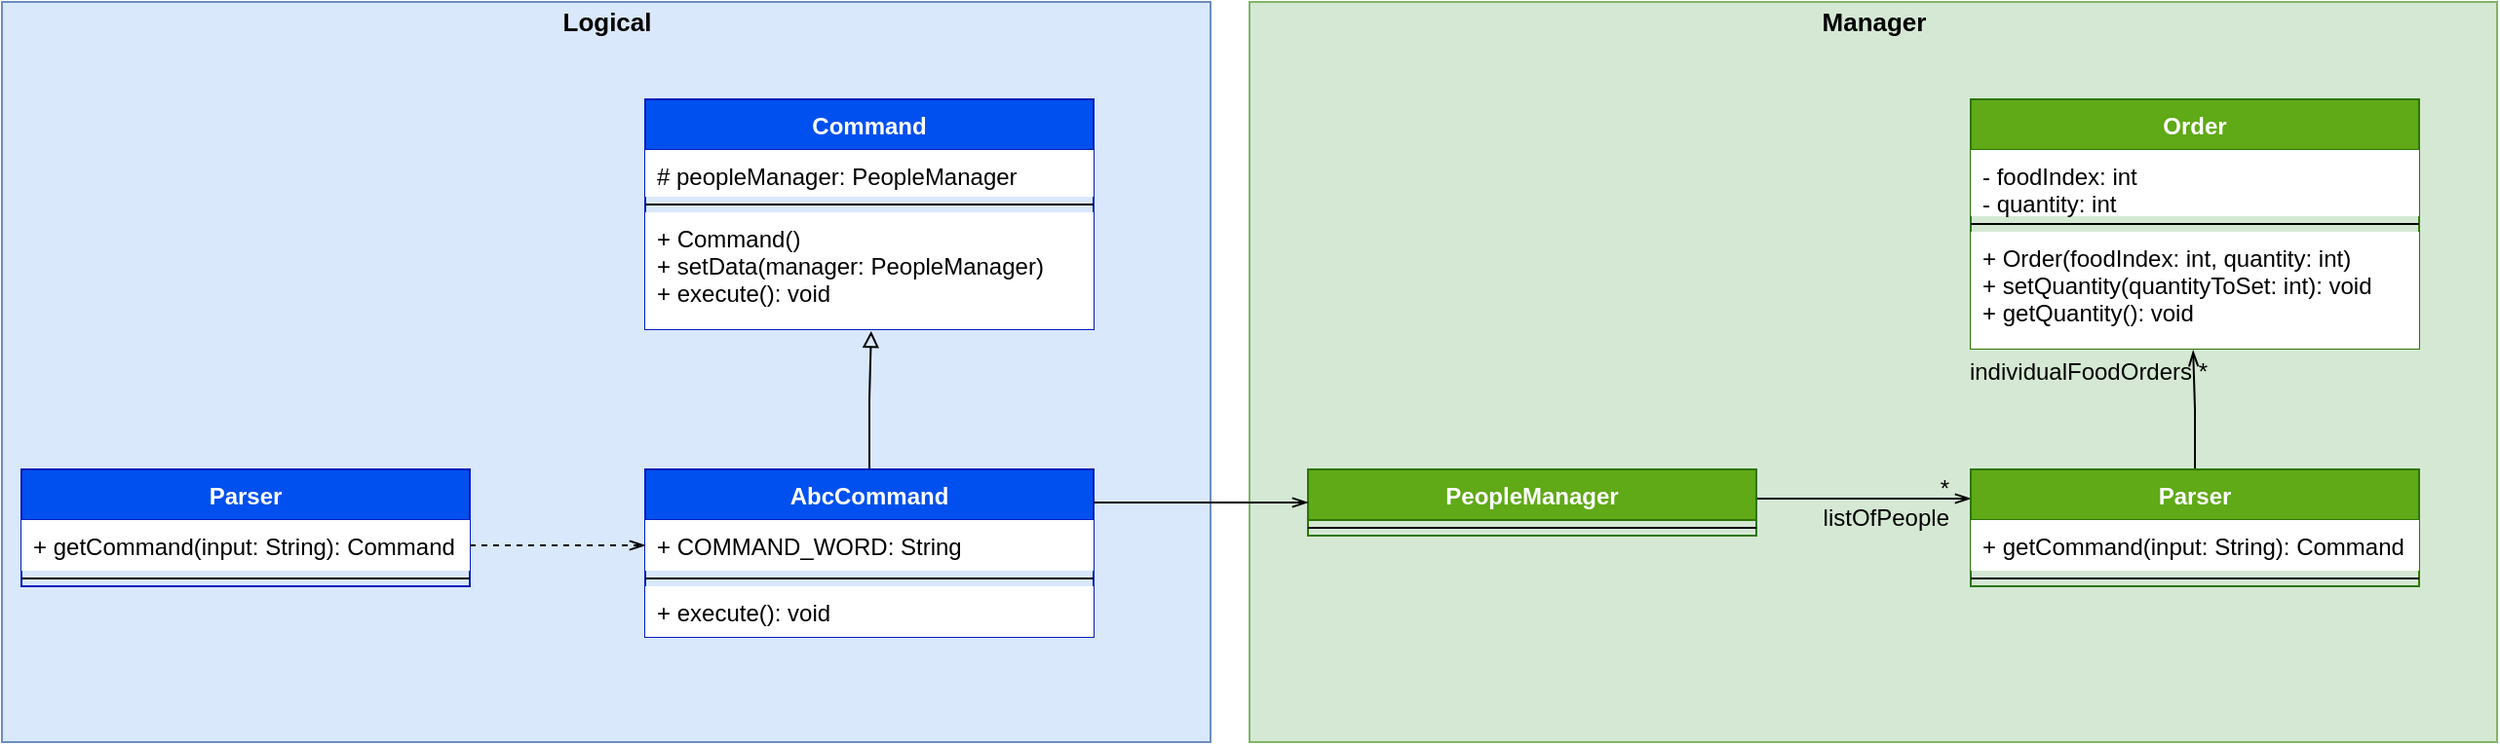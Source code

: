 <mxfile version="15.5.7" type="github">
  <diagram id="C5RBs43oDa-KdzZeNtuy" name="Page-1">
    <mxGraphModel dx="2066" dy="1048" grid="1" gridSize="10" guides="1" tooltips="1" connect="1" arrows="1" fold="1" page="1" pageScale="1" pageWidth="827" pageHeight="1169" math="0" shadow="0">
      <root>
        <mxCell id="WIyWlLk6GJQsqaUBKTNV-0" />
        <mxCell id="WIyWlLk6GJQsqaUBKTNV-1" parent="WIyWlLk6GJQsqaUBKTNV-0" />
        <mxCell id="NX4FLjmA7kqxuHR_1Kkc-30" value="" style="rounded=0;whiteSpace=wrap;html=1;fillColor=#d5e8d4;align=right;strokeColor=#82b366;" vertex="1" parent="WIyWlLk6GJQsqaUBKTNV-1">
          <mxGeometry x="660" y="70" width="640" height="380" as="geometry" />
        </mxCell>
        <mxCell id="NX4FLjmA7kqxuHR_1Kkc-29" value="" style="rounded=0;whiteSpace=wrap;html=1;align=right;fillColor=#dae8fc;strokeColor=#6c8ebf;" vertex="1" parent="WIyWlLk6GJQsqaUBKTNV-1">
          <mxGeometry x="20" y="70" width="620" height="380" as="geometry" />
        </mxCell>
        <mxCell id="NX4FLjmA7kqxuHR_1Kkc-13" style="edgeStyle=orthogonalEdgeStyle;rounded=0;orthogonalLoop=1;jettySize=auto;html=1;exitX=0.5;exitY=0;exitDx=0;exitDy=0;entryX=0.504;entryY=1.017;entryDx=0;entryDy=0;entryPerimeter=0;endArrow=block;endFill=0;" edge="1" parent="WIyWlLk6GJQsqaUBKTNV-1" source="NX4FLjmA7kqxuHR_1Kkc-0" target="NX4FLjmA7kqxuHR_1Kkc-11">
          <mxGeometry relative="1" as="geometry" />
        </mxCell>
        <mxCell id="NX4FLjmA7kqxuHR_1Kkc-0" value="AbcCommand" style="swimlane;fontStyle=1;align=center;verticalAlign=top;childLayout=stackLayout;horizontal=1;startSize=26;horizontalStack=0;resizeParent=1;resizeParentMax=0;resizeLast=0;collapsible=1;marginBottom=0;fillColor=#0050ef;fontColor=#ffffff;strokeColor=#001DBC;" vertex="1" parent="WIyWlLk6GJQsqaUBKTNV-1">
          <mxGeometry x="350" y="310" width="230" height="86" as="geometry" />
        </mxCell>
        <mxCell id="NX4FLjmA7kqxuHR_1Kkc-1" value="+ COMMAND_WORD: String" style="text;align=left;verticalAlign=top;spacingLeft=4;spacingRight=4;overflow=hidden;rotatable=0;points=[[0,0.5],[1,0.5]];portConstraint=eastwest;fillColor=default;" vertex="1" parent="NX4FLjmA7kqxuHR_1Kkc-0">
          <mxGeometry y="26" width="230" height="26" as="geometry" />
        </mxCell>
        <mxCell id="NX4FLjmA7kqxuHR_1Kkc-2" value="" style="line;strokeWidth=1;fillColor=none;align=left;verticalAlign=middle;spacingTop=-1;spacingLeft=3;spacingRight=3;rotatable=0;labelPosition=right;points=[];portConstraint=eastwest;" vertex="1" parent="NX4FLjmA7kqxuHR_1Kkc-0">
          <mxGeometry y="52" width="230" height="8" as="geometry" />
        </mxCell>
        <mxCell id="NX4FLjmA7kqxuHR_1Kkc-3" value="+ execute(): void" style="text;strokeColor=none;fillColor=default;align=left;verticalAlign=top;spacingLeft=4;spacingRight=4;overflow=hidden;rotatable=0;points=[[0,0.5],[1,0.5]];portConstraint=eastwest;" vertex="1" parent="NX4FLjmA7kqxuHR_1Kkc-0">
          <mxGeometry y="60" width="230" height="26" as="geometry" />
        </mxCell>
        <mxCell id="NX4FLjmA7kqxuHR_1Kkc-4" value="Parser" style="swimlane;fontStyle=1;align=center;verticalAlign=top;childLayout=stackLayout;horizontal=1;startSize=26;horizontalStack=0;resizeParent=1;resizeParentMax=0;resizeLast=0;collapsible=1;marginBottom=0;fillColor=#0050ef;fontColor=#ffffff;strokeColor=#001DBC;" vertex="1" parent="WIyWlLk6GJQsqaUBKTNV-1">
          <mxGeometry x="30" y="310" width="230" height="60" as="geometry" />
        </mxCell>
        <mxCell id="NX4FLjmA7kqxuHR_1Kkc-5" value="+ getCommand(input: String): Command" style="text;strokeColor=none;fillColor=default;align=left;verticalAlign=top;spacingLeft=4;spacingRight=4;overflow=hidden;rotatable=0;points=[[0,0.5],[1,0.5]];portConstraint=eastwest;" vertex="1" parent="NX4FLjmA7kqxuHR_1Kkc-4">
          <mxGeometry y="26" width="230" height="26" as="geometry" />
        </mxCell>
        <mxCell id="NX4FLjmA7kqxuHR_1Kkc-6" value="" style="line;strokeWidth=1;fillColor=default;align=left;verticalAlign=middle;spacingTop=-1;spacingLeft=3;spacingRight=3;rotatable=0;labelPosition=right;points=[];portConstraint=eastwest;" vertex="1" parent="NX4FLjmA7kqxuHR_1Kkc-4">
          <mxGeometry y="52" width="230" height="8" as="geometry" />
        </mxCell>
        <mxCell id="NX4FLjmA7kqxuHR_1Kkc-8" value="Command" style="swimlane;fontStyle=1;align=center;verticalAlign=top;childLayout=stackLayout;horizontal=1;startSize=26;horizontalStack=0;resizeParent=1;resizeParentMax=0;resizeLast=0;collapsible=1;marginBottom=0;fillColor=#0050ef;fontColor=#ffffff;strokeColor=#001DBC;" vertex="1" parent="WIyWlLk6GJQsqaUBKTNV-1">
          <mxGeometry x="350" y="120" width="230" height="118" as="geometry" />
        </mxCell>
        <mxCell id="NX4FLjmA7kqxuHR_1Kkc-9" value="# peopleManager: PeopleManager" style="text;align=left;verticalAlign=top;spacingLeft=4;spacingRight=4;overflow=hidden;rotatable=0;points=[[0,0.5],[1,0.5]];portConstraint=eastwest;fillColor=default;" vertex="1" parent="NX4FLjmA7kqxuHR_1Kkc-8">
          <mxGeometry y="26" width="230" height="24" as="geometry" />
        </mxCell>
        <mxCell id="NX4FLjmA7kqxuHR_1Kkc-10" value="" style="line;strokeWidth=1;align=left;verticalAlign=middle;spacingTop=-1;spacingLeft=3;spacingRight=3;rotatable=0;labelPosition=right;points=[];portConstraint=eastwest;fillColor=#000000;" vertex="1" parent="NX4FLjmA7kqxuHR_1Kkc-8">
          <mxGeometry y="50" width="230" height="8" as="geometry" />
        </mxCell>
        <mxCell id="NX4FLjmA7kqxuHR_1Kkc-11" value="+ Command()&#xa;+ setData(manager: PeopleManager)&#xa;+ execute(): void" style="text;align=left;verticalAlign=top;spacingLeft=4;spacingRight=4;overflow=hidden;rotatable=0;points=[[0,0.5],[1,0.5]];portConstraint=eastwest;fillColor=default;" vertex="1" parent="NX4FLjmA7kqxuHR_1Kkc-8">
          <mxGeometry y="58" width="230" height="60" as="geometry" />
        </mxCell>
        <mxCell id="NX4FLjmA7kqxuHR_1Kkc-12" style="edgeStyle=orthogonalEdgeStyle;rounded=0;orthogonalLoop=1;jettySize=auto;html=1;exitX=1;exitY=0.5;exitDx=0;exitDy=0;dashed=1;endArrow=openThin;endFill=0;" edge="1" parent="WIyWlLk6GJQsqaUBKTNV-1" source="NX4FLjmA7kqxuHR_1Kkc-5">
          <mxGeometry relative="1" as="geometry">
            <mxPoint x="350" y="349" as="targetPoint" />
            <Array as="points">
              <mxPoint x="346" y="349" />
            </Array>
          </mxGeometry>
        </mxCell>
        <mxCell id="NX4FLjmA7kqxuHR_1Kkc-21" style="edgeStyle=orthogonalEdgeStyle;rounded=0;orthogonalLoop=1;jettySize=auto;html=1;exitX=1;exitY=0.5;exitDx=0;exitDy=0;entryX=0;entryY=0.25;entryDx=0;entryDy=0;endArrow=openThin;endFill=0;" edge="1" parent="WIyWlLk6GJQsqaUBKTNV-1" source="NX4FLjmA7kqxuHR_1Kkc-14" target="NX4FLjmA7kqxuHR_1Kkc-18">
          <mxGeometry relative="1" as="geometry">
            <Array as="points">
              <mxPoint x="920" y="325" />
            </Array>
          </mxGeometry>
        </mxCell>
        <mxCell id="NX4FLjmA7kqxuHR_1Kkc-14" value="PeopleManager" style="swimlane;fontStyle=1;align=center;verticalAlign=top;childLayout=stackLayout;horizontal=1;startSize=26;horizontalStack=0;resizeParent=1;resizeParentMax=0;resizeLast=0;collapsible=1;marginBottom=0;fillColor=#60a917;fontColor=#ffffff;strokeColor=#2D7600;" vertex="1" parent="WIyWlLk6GJQsqaUBKTNV-1">
          <mxGeometry x="690" y="310" width="230" height="34" as="geometry" />
        </mxCell>
        <mxCell id="NX4FLjmA7kqxuHR_1Kkc-16" value="" style="line;strokeWidth=1;fillColor=none;align=left;verticalAlign=middle;spacingTop=-1;spacingLeft=3;spacingRight=3;rotatable=0;labelPosition=right;points=[];portConstraint=eastwest;" vertex="1" parent="NX4FLjmA7kqxuHR_1Kkc-14">
          <mxGeometry y="26" width="230" height="8" as="geometry" />
        </mxCell>
        <mxCell id="NX4FLjmA7kqxuHR_1Kkc-17" style="edgeStyle=orthogonalEdgeStyle;rounded=0;orthogonalLoop=1;jettySize=auto;html=1;entryX=0;entryY=0.5;entryDx=0;entryDy=0;endArrow=openThin;endFill=0;" edge="1" parent="WIyWlLk6GJQsqaUBKTNV-1" target="NX4FLjmA7kqxuHR_1Kkc-14">
          <mxGeometry relative="1" as="geometry">
            <mxPoint x="580" y="327" as="sourcePoint" />
            <Array as="points">
              <mxPoint x="580" y="327" />
            </Array>
          </mxGeometry>
        </mxCell>
        <mxCell id="NX4FLjmA7kqxuHR_1Kkc-27" style="edgeStyle=orthogonalEdgeStyle;rounded=0;orthogonalLoop=1;jettySize=auto;html=1;exitX=0.5;exitY=0;exitDx=0;exitDy=0;entryX=0.496;entryY=1.017;entryDx=0;entryDy=0;entryPerimeter=0;endArrow=openThin;endFill=0;" edge="1" parent="WIyWlLk6GJQsqaUBKTNV-1" source="NX4FLjmA7kqxuHR_1Kkc-18" target="NX4FLjmA7kqxuHR_1Kkc-26">
          <mxGeometry relative="1" as="geometry" />
        </mxCell>
        <mxCell id="NX4FLjmA7kqxuHR_1Kkc-18" value="Parser" style="swimlane;fontStyle=1;align=center;verticalAlign=top;childLayout=stackLayout;horizontal=1;startSize=26;horizontalStack=0;resizeParent=1;resizeParentMax=0;resizeLast=0;collapsible=1;marginBottom=0;fillColor=#60a917;fontColor=#ffffff;strokeColor=#2D7600;" vertex="1" parent="WIyWlLk6GJQsqaUBKTNV-1">
          <mxGeometry x="1030" y="310" width="230" height="60" as="geometry" />
        </mxCell>
        <mxCell id="NX4FLjmA7kqxuHR_1Kkc-19" value="+ getCommand(input: String): Command" style="text;strokeColor=none;fillColor=default;align=left;verticalAlign=top;spacingLeft=4;spacingRight=4;overflow=hidden;rotatable=0;points=[[0,0.5],[1,0.5]];portConstraint=eastwest;" vertex="1" parent="NX4FLjmA7kqxuHR_1Kkc-18">
          <mxGeometry y="26" width="230" height="26" as="geometry" />
        </mxCell>
        <mxCell id="NX4FLjmA7kqxuHR_1Kkc-20" value="" style="line;strokeWidth=1;fillColor=none;align=left;verticalAlign=middle;spacingTop=-1;spacingLeft=3;spacingRight=3;rotatable=0;labelPosition=right;points=[];portConstraint=eastwest;" vertex="1" parent="NX4FLjmA7kqxuHR_1Kkc-18">
          <mxGeometry y="52" width="230" height="8" as="geometry" />
        </mxCell>
        <mxCell id="NX4FLjmA7kqxuHR_1Kkc-22" value="*&lt;br&gt;listOfPeople" style="text;html=1;align=right;verticalAlign=middle;resizable=0;points=[];autosize=1;strokeColor=none;fillColor=none;" vertex="1" parent="WIyWlLk6GJQsqaUBKTNV-1">
          <mxGeometry x="940" y="312" width="80" height="30" as="geometry" />
        </mxCell>
        <mxCell id="NX4FLjmA7kqxuHR_1Kkc-23" value="Order" style="swimlane;fontStyle=1;align=center;verticalAlign=top;childLayout=stackLayout;horizontal=1;startSize=26;horizontalStack=0;resizeParent=1;resizeParentMax=0;resizeLast=0;collapsible=1;marginBottom=0;fillColor=#60a917;fontColor=#ffffff;strokeColor=#2D7600;" vertex="1" parent="WIyWlLk6GJQsqaUBKTNV-1">
          <mxGeometry x="1030" y="120" width="230" height="128" as="geometry" />
        </mxCell>
        <mxCell id="NX4FLjmA7kqxuHR_1Kkc-24" value="- foodIndex: int&#xa;- quantity: int" style="text;strokeColor=none;fillColor=default;align=left;verticalAlign=top;spacingLeft=4;spacingRight=4;overflow=hidden;rotatable=0;points=[[0,0.5],[1,0.5]];portConstraint=eastwest;" vertex="1" parent="NX4FLjmA7kqxuHR_1Kkc-23">
          <mxGeometry y="26" width="230" height="34" as="geometry" />
        </mxCell>
        <mxCell id="NX4FLjmA7kqxuHR_1Kkc-25" value="" style="line;strokeWidth=1;fillColor=none;align=left;verticalAlign=middle;spacingTop=-1;spacingLeft=3;spacingRight=3;rotatable=0;labelPosition=right;points=[];portConstraint=eastwest;" vertex="1" parent="NX4FLjmA7kqxuHR_1Kkc-23">
          <mxGeometry y="60" width="230" height="8" as="geometry" />
        </mxCell>
        <mxCell id="NX4FLjmA7kqxuHR_1Kkc-26" value="+ Order(foodIndex: int, quantity: int)&#xa;+ setQuantity(quantityToSet: int): void&#xa;+ getQuantity(): void" style="text;strokeColor=none;fillColor=default;align=left;verticalAlign=top;spacingLeft=4;spacingRight=4;overflow=hidden;rotatable=0;points=[[0,0.5],[1,0.5]];portConstraint=eastwest;" vertex="1" parent="NX4FLjmA7kqxuHR_1Kkc-23">
          <mxGeometry y="68" width="230" height="60" as="geometry" />
        </mxCell>
        <mxCell id="NX4FLjmA7kqxuHR_1Kkc-28" value="individualFoodOrders&lt;span style=&quot;white-space: pre&quot;&gt;	&lt;/span&gt;*" style="text;html=1;align=center;verticalAlign=middle;resizable=0;points=[];autosize=1;strokeColor=none;fillColor=none;" vertex="1" parent="WIyWlLk6GJQsqaUBKTNV-1">
          <mxGeometry x="1015" y="250" width="150" height="20" as="geometry" />
        </mxCell>
        <mxCell id="NX4FLjmA7kqxuHR_1Kkc-31" value="&lt;font style=&quot;font-size: 13px&quot;&gt;&lt;b&gt;Logical&lt;/b&gt;&lt;/font&gt;" style="text;html=1;align=center;verticalAlign=middle;resizable=0;points=[];autosize=1;strokeColor=none;fillColor=none;" vertex="1" parent="WIyWlLk6GJQsqaUBKTNV-1">
          <mxGeometry x="300" y="70" width="60" height="20" as="geometry" />
        </mxCell>
        <mxCell id="NX4FLjmA7kqxuHR_1Kkc-32" value="&lt;font style=&quot;font-size: 13px&quot;&gt;&lt;b&gt;Manager&lt;/b&gt;&lt;/font&gt;" style="text;html=1;align=center;verticalAlign=middle;resizable=0;points=[];autosize=1;strokeColor=none;fillColor=none;" vertex="1" parent="WIyWlLk6GJQsqaUBKTNV-1">
          <mxGeometry x="945" y="70" width="70" height="20" as="geometry" />
        </mxCell>
      </root>
    </mxGraphModel>
  </diagram>
</mxfile>
